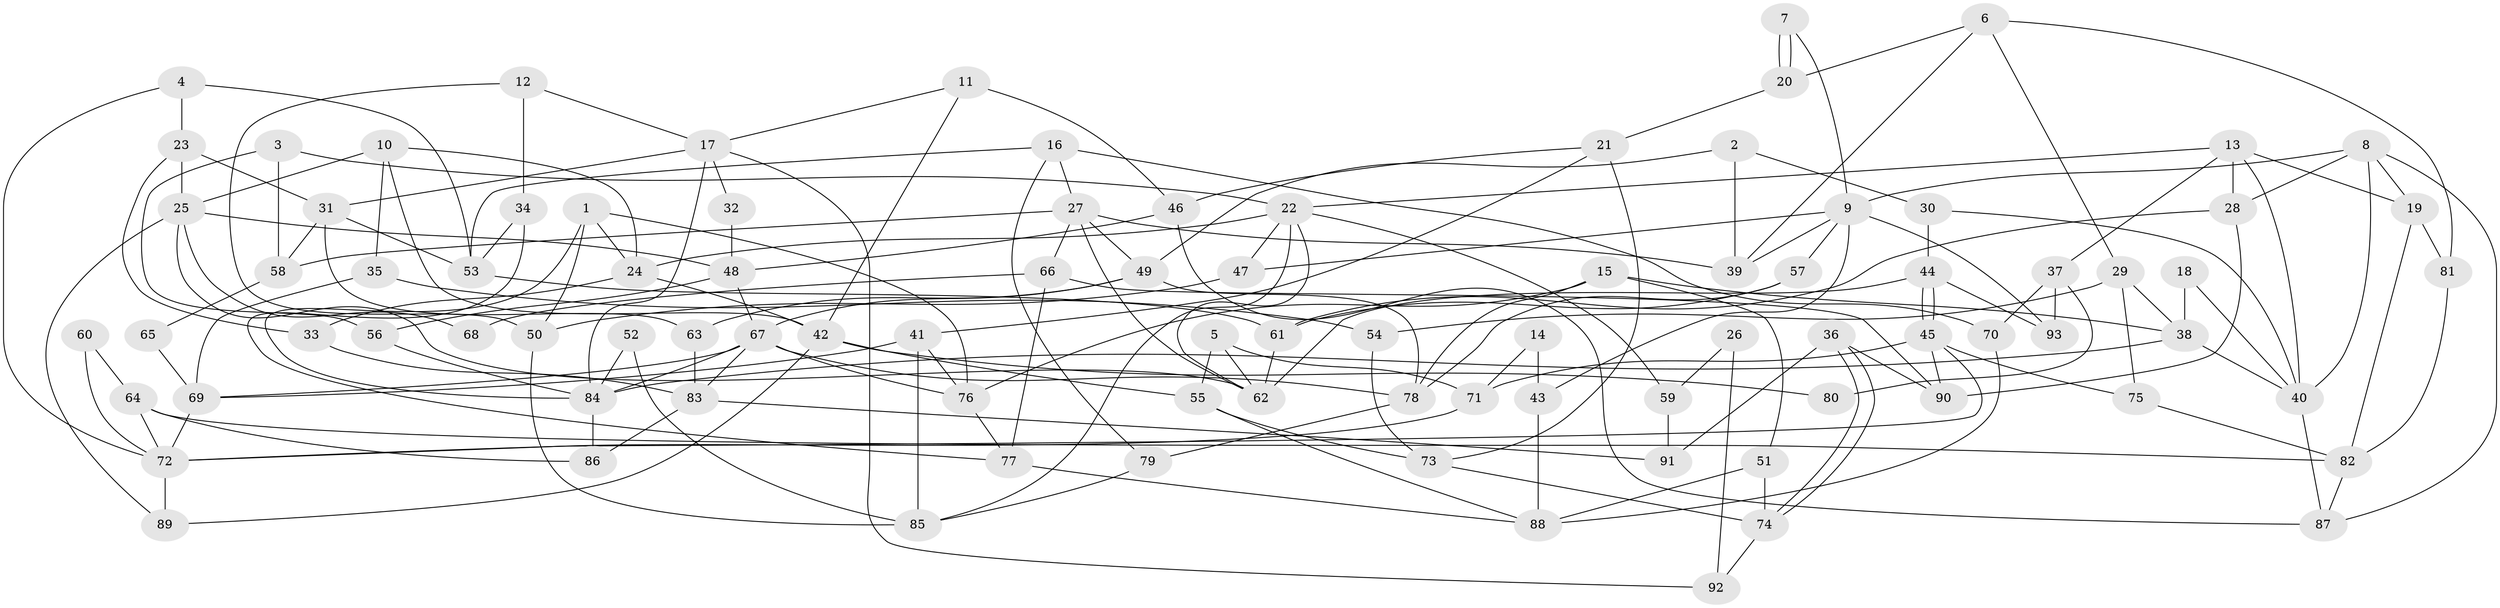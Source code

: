 // Generated by graph-tools (version 1.1) at 2025/50/03/09/25 04:50:52]
// undirected, 93 vertices, 186 edges
graph export_dot {
graph [start="1"]
  node [color=gray90,style=filled];
  1;
  2;
  3;
  4;
  5;
  6;
  7;
  8;
  9;
  10;
  11;
  12;
  13;
  14;
  15;
  16;
  17;
  18;
  19;
  20;
  21;
  22;
  23;
  24;
  25;
  26;
  27;
  28;
  29;
  30;
  31;
  32;
  33;
  34;
  35;
  36;
  37;
  38;
  39;
  40;
  41;
  42;
  43;
  44;
  45;
  46;
  47;
  48;
  49;
  50;
  51;
  52;
  53;
  54;
  55;
  56;
  57;
  58;
  59;
  60;
  61;
  62;
  63;
  64;
  65;
  66;
  67;
  68;
  69;
  70;
  71;
  72;
  73;
  74;
  75;
  76;
  77;
  78;
  79;
  80;
  81;
  82;
  83;
  84;
  85;
  86;
  87;
  88;
  89;
  90;
  91;
  92;
  93;
  1 -- 84;
  1 -- 50;
  1 -- 24;
  1 -- 76;
  2 -- 49;
  2 -- 39;
  2 -- 30;
  3 -- 56;
  3 -- 22;
  3 -- 58;
  4 -- 72;
  4 -- 53;
  4 -- 23;
  5 -- 62;
  5 -- 71;
  5 -- 55;
  6 -- 81;
  6 -- 39;
  6 -- 20;
  6 -- 29;
  7 -- 9;
  7 -- 20;
  7 -- 20;
  8 -- 40;
  8 -- 87;
  8 -- 9;
  8 -- 19;
  8 -- 28;
  9 -- 47;
  9 -- 39;
  9 -- 43;
  9 -- 57;
  9 -- 93;
  10 -- 25;
  10 -- 24;
  10 -- 35;
  10 -- 42;
  11 -- 42;
  11 -- 46;
  11 -- 17;
  12 -- 34;
  12 -- 17;
  12 -- 50;
  13 -- 40;
  13 -- 22;
  13 -- 19;
  13 -- 28;
  13 -- 37;
  14 -- 43;
  14 -- 71;
  15 -- 78;
  15 -- 38;
  15 -- 51;
  15 -- 76;
  16 -- 53;
  16 -- 27;
  16 -- 70;
  16 -- 79;
  17 -- 84;
  17 -- 31;
  17 -- 32;
  17 -- 92;
  18 -- 38;
  18 -- 40;
  19 -- 81;
  19 -- 82;
  20 -- 21;
  21 -- 41;
  21 -- 46;
  21 -- 73;
  22 -- 62;
  22 -- 24;
  22 -- 47;
  22 -- 59;
  22 -- 85;
  23 -- 31;
  23 -- 25;
  23 -- 33;
  24 -- 42;
  24 -- 33;
  25 -- 62;
  25 -- 48;
  25 -- 68;
  25 -- 89;
  26 -- 92;
  26 -- 59;
  27 -- 58;
  27 -- 49;
  27 -- 39;
  27 -- 62;
  27 -- 66;
  28 -- 61;
  28 -- 90;
  29 -- 54;
  29 -- 38;
  29 -- 75;
  30 -- 44;
  30 -- 40;
  31 -- 63;
  31 -- 53;
  31 -- 58;
  32 -- 48;
  33 -- 83;
  34 -- 53;
  34 -- 77;
  35 -- 69;
  35 -- 54;
  36 -- 90;
  36 -- 74;
  36 -- 74;
  36 -- 91;
  37 -- 70;
  37 -- 80;
  37 -- 93;
  38 -- 40;
  38 -- 84;
  40 -- 87;
  41 -- 76;
  41 -- 85;
  41 -- 69;
  42 -- 55;
  42 -- 80;
  42 -- 89;
  43 -- 88;
  44 -- 45;
  44 -- 45;
  44 -- 93;
  44 -- 62;
  45 -- 72;
  45 -- 71;
  45 -- 75;
  45 -- 90;
  46 -- 48;
  46 -- 87;
  47 -- 50;
  48 -- 67;
  48 -- 56;
  49 -- 67;
  49 -- 78;
  49 -- 63;
  50 -- 85;
  51 -- 88;
  51 -- 74;
  52 -- 85;
  52 -- 84;
  53 -- 61;
  54 -- 73;
  55 -- 73;
  55 -- 88;
  56 -- 84;
  57 -- 61;
  57 -- 78;
  58 -- 65;
  59 -- 91;
  60 -- 72;
  60 -- 64;
  61 -- 62;
  63 -- 83;
  64 -- 82;
  64 -- 86;
  64 -- 72;
  65 -- 69;
  66 -- 90;
  66 -- 68;
  66 -- 77;
  67 -- 76;
  67 -- 69;
  67 -- 78;
  67 -- 83;
  67 -- 84;
  69 -- 72;
  70 -- 88;
  71 -- 72;
  72 -- 89;
  73 -- 74;
  74 -- 92;
  75 -- 82;
  76 -- 77;
  77 -- 88;
  78 -- 79;
  79 -- 85;
  81 -- 82;
  82 -- 87;
  83 -- 86;
  83 -- 91;
  84 -- 86;
}
